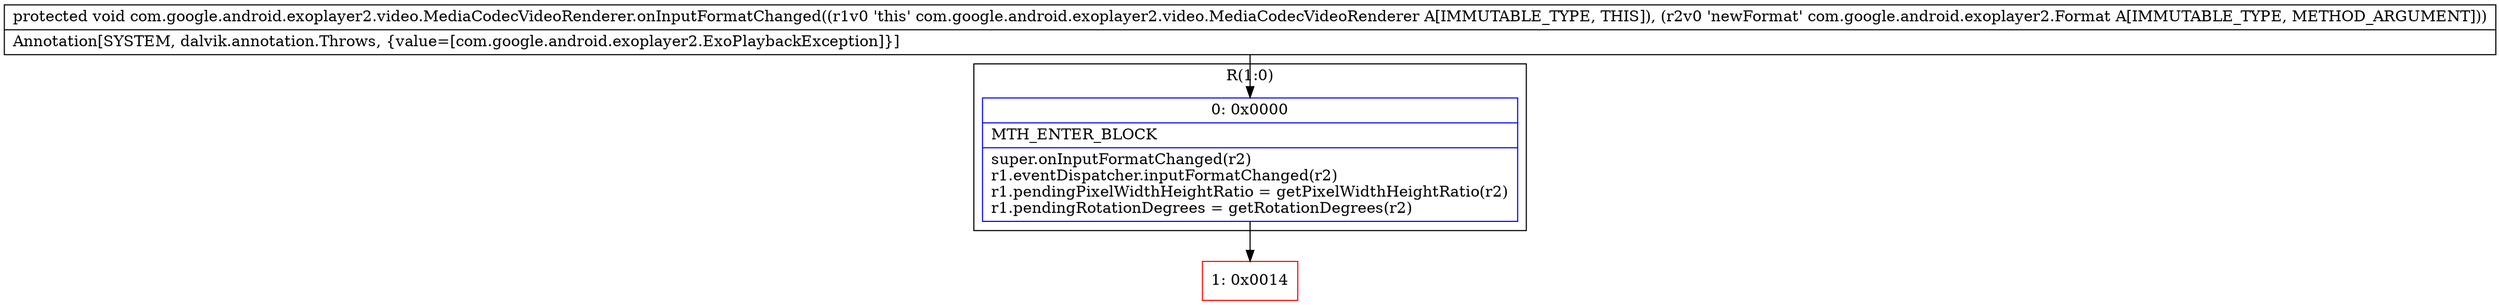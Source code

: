 digraph "CFG forcom.google.android.exoplayer2.video.MediaCodecVideoRenderer.onInputFormatChanged(Lcom\/google\/android\/exoplayer2\/Format;)V" {
subgraph cluster_Region_1102629586 {
label = "R(1:0)";
node [shape=record,color=blue];
Node_0 [shape=record,label="{0\:\ 0x0000|MTH_ENTER_BLOCK\l|super.onInputFormatChanged(r2)\lr1.eventDispatcher.inputFormatChanged(r2)\lr1.pendingPixelWidthHeightRatio = getPixelWidthHeightRatio(r2)\lr1.pendingRotationDegrees = getRotationDegrees(r2)\l}"];
}
Node_1 [shape=record,color=red,label="{1\:\ 0x0014}"];
MethodNode[shape=record,label="{protected void com.google.android.exoplayer2.video.MediaCodecVideoRenderer.onInputFormatChanged((r1v0 'this' com.google.android.exoplayer2.video.MediaCodecVideoRenderer A[IMMUTABLE_TYPE, THIS]), (r2v0 'newFormat' com.google.android.exoplayer2.Format A[IMMUTABLE_TYPE, METHOD_ARGUMENT]))  | Annotation[SYSTEM, dalvik.annotation.Throws, \{value=[com.google.android.exoplayer2.ExoPlaybackException]\}]\l}"];
MethodNode -> Node_0;
Node_0 -> Node_1;
}


